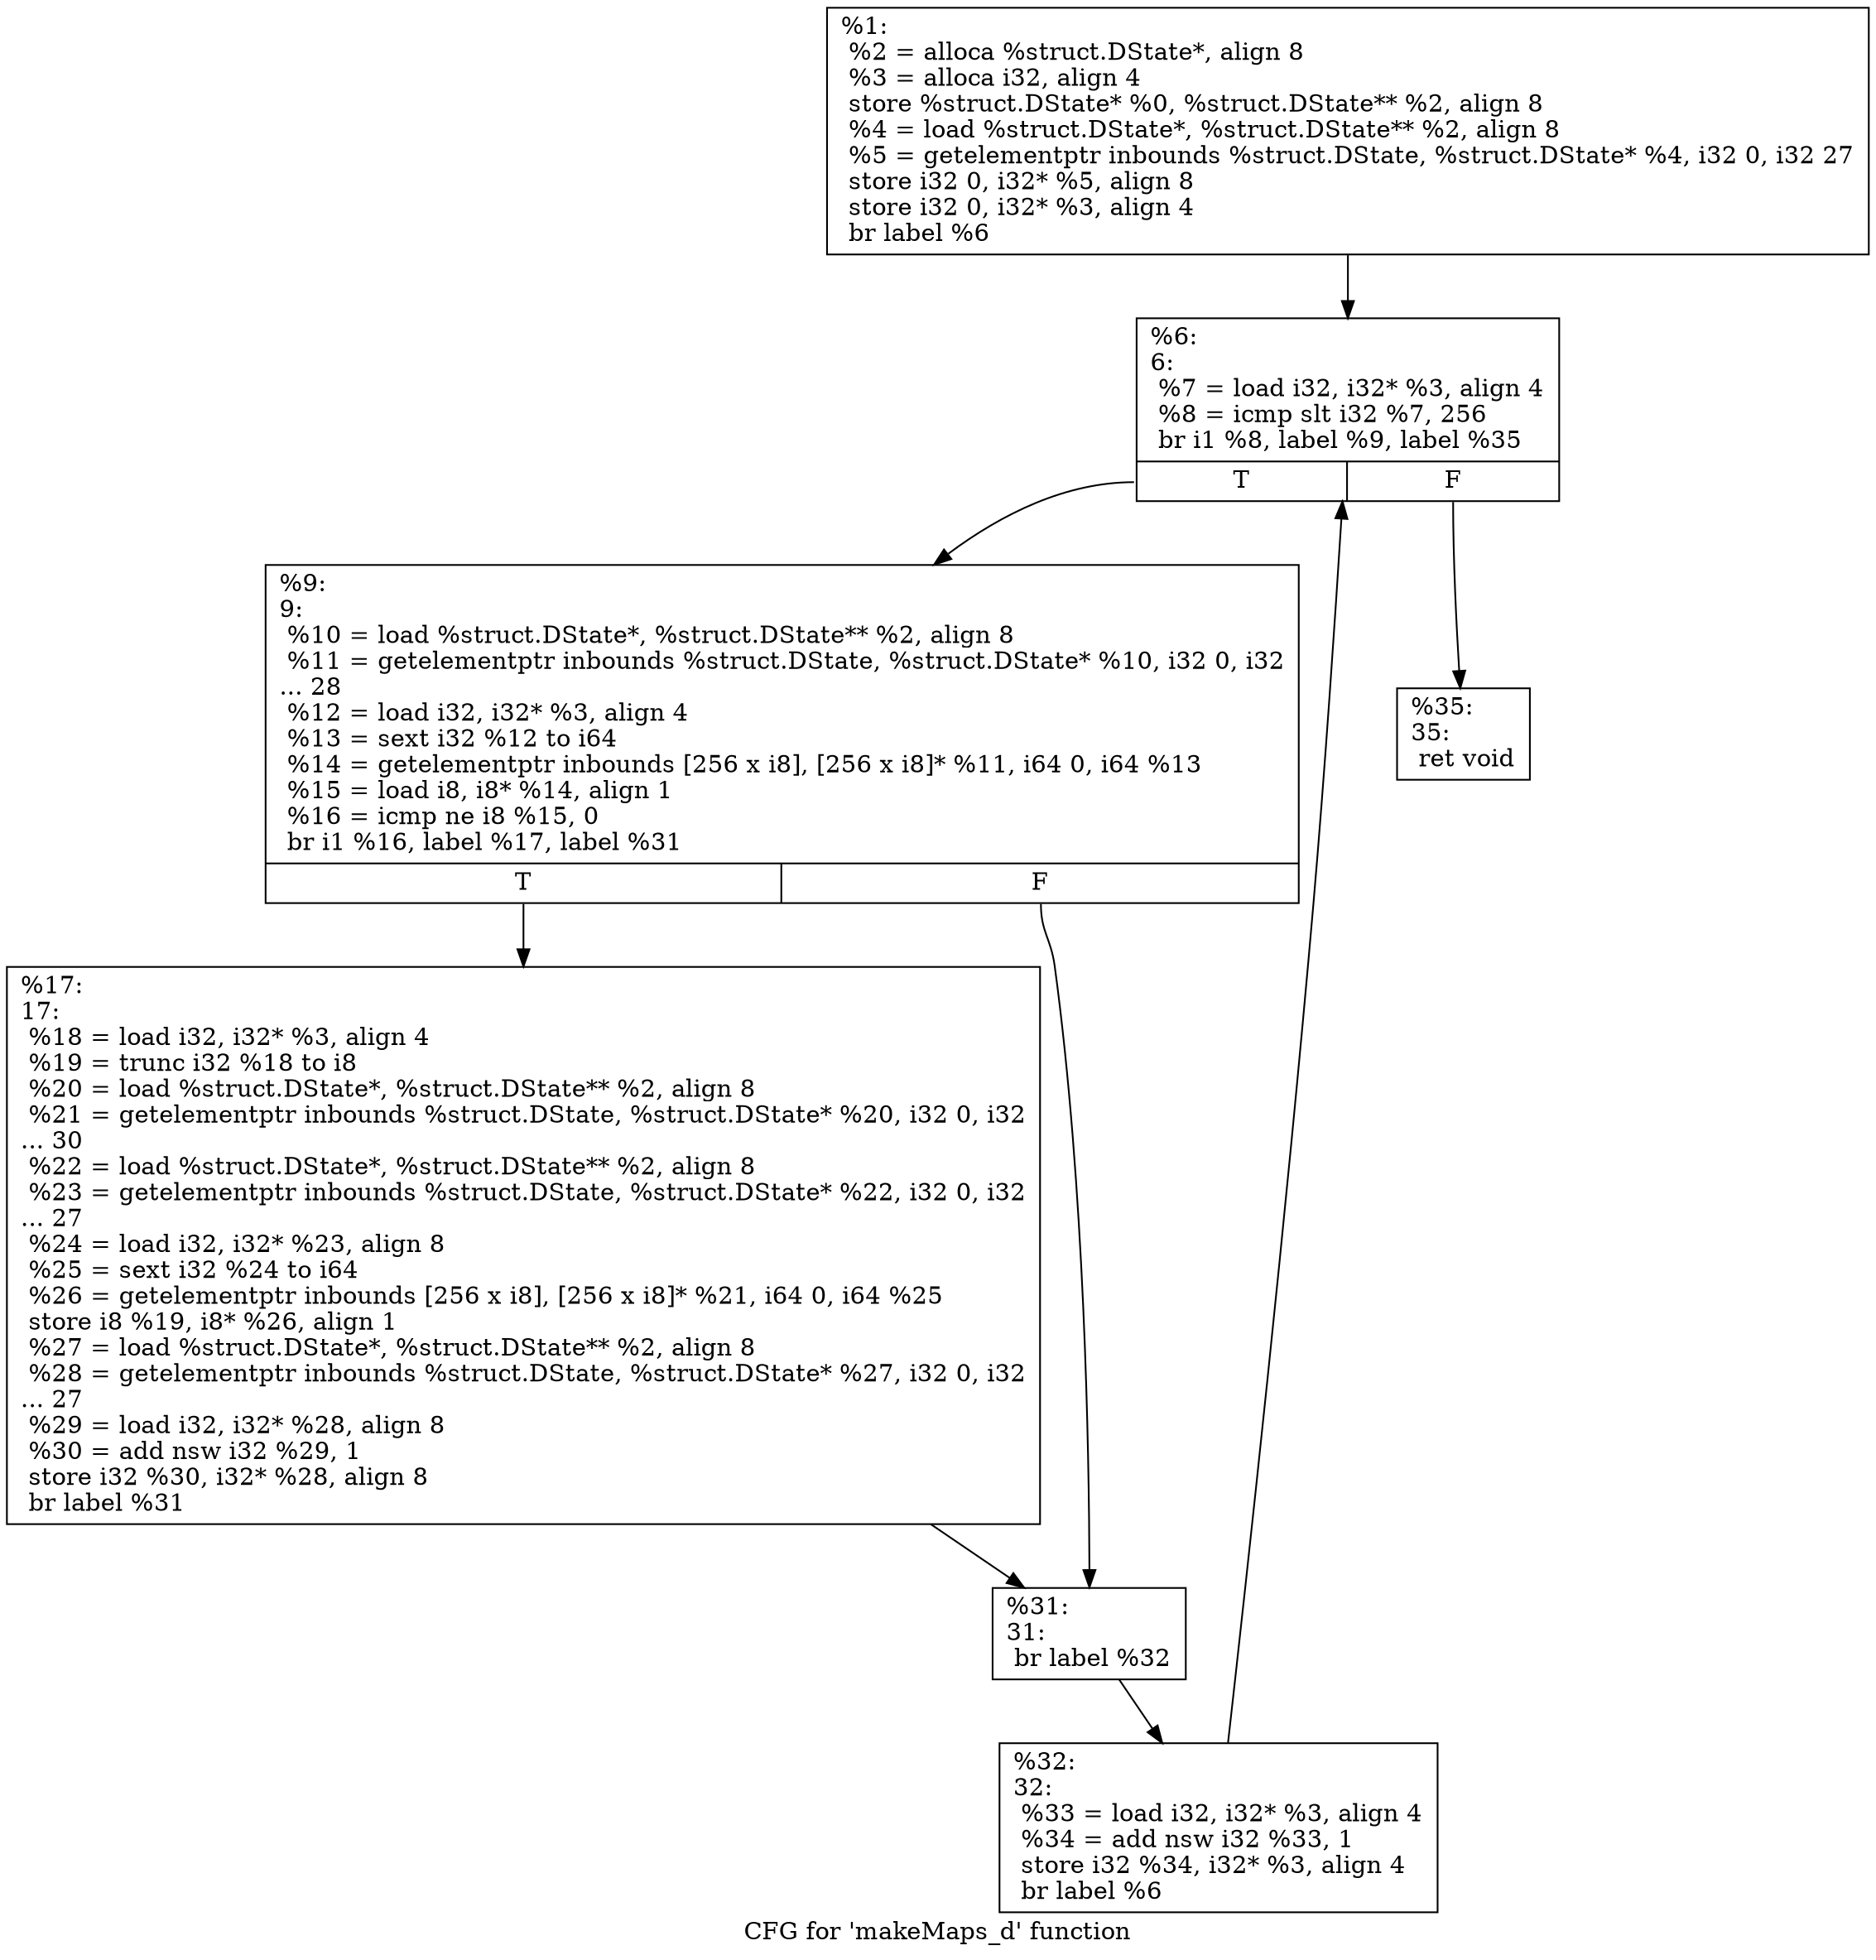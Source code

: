 digraph "CFG for 'makeMaps_d' function" {
	label="CFG for 'makeMaps_d' function";

	Node0x10f6a10 [shape=record,label="{%1:\l  %2 = alloca %struct.DState*, align 8\l  %3 = alloca i32, align 4\l  store %struct.DState* %0, %struct.DState** %2, align 8\l  %4 = load %struct.DState*, %struct.DState** %2, align 8\l  %5 = getelementptr inbounds %struct.DState, %struct.DState* %4, i32 0, i32 27\l  store i32 0, i32* %5, align 8\l  store i32 0, i32* %3, align 4\l  br label %6\l}"];
	Node0x10f6a10 -> Node0x10f6dc0;
	Node0x10f6dc0 [shape=record,label="{%6:\l6:                                                \l  %7 = load i32, i32* %3, align 4\l  %8 = icmp slt i32 %7, 256\l  br i1 %8, label %9, label %35\l|{<s0>T|<s1>F}}"];
	Node0x10f6dc0:s0 -> Node0x10f6bd0;
	Node0x10f6dc0:s1 -> Node0x10f6fd0;
	Node0x10f6bd0 [shape=record,label="{%9:\l9:                                                \l  %10 = load %struct.DState*, %struct.DState** %2, align 8\l  %11 = getelementptr inbounds %struct.DState, %struct.DState* %10, i32 0, i32\l... 28\l  %12 = load i32, i32* %3, align 4\l  %13 = sext i32 %12 to i64\l  %14 = getelementptr inbounds [256 x i8], [256 x i8]* %11, i64 0, i64 %13\l  %15 = load i8, i8* %14, align 1\l  %16 = icmp ne i8 %15, 0\l  br i1 %16, label %17, label %31\l|{<s0>T|<s1>F}}"];
	Node0x10f6bd0:s0 -> Node0x10f74f0;
	Node0x10f6bd0:s1 -> Node0x10f7540;
	Node0x10f74f0 [shape=record,label="{%17:\l17:                                               \l  %18 = load i32, i32* %3, align 4\l  %19 = trunc i32 %18 to i8\l  %20 = load %struct.DState*, %struct.DState** %2, align 8\l  %21 = getelementptr inbounds %struct.DState, %struct.DState* %20, i32 0, i32\l... 30\l  %22 = load %struct.DState*, %struct.DState** %2, align 8\l  %23 = getelementptr inbounds %struct.DState, %struct.DState* %22, i32 0, i32\l... 27\l  %24 = load i32, i32* %23, align 8\l  %25 = sext i32 %24 to i64\l  %26 = getelementptr inbounds [256 x i8], [256 x i8]* %21, i64 0, i64 %25\l  store i8 %19, i8* %26, align 1\l  %27 = load %struct.DState*, %struct.DState** %2, align 8\l  %28 = getelementptr inbounds %struct.DState, %struct.DState* %27, i32 0, i32\l... 27\l  %29 = load i32, i32* %28, align 8\l  %30 = add nsw i32 %29, 1\l  store i32 %30, i32* %28, align 8\l  br label %31\l}"];
	Node0x10f74f0 -> Node0x10f7540;
	Node0x10f7540 [shape=record,label="{%31:\l31:                                               \l  br label %32\l}"];
	Node0x10f7540 -> Node0x10f7ce0;
	Node0x10f7ce0 [shape=record,label="{%32:\l32:                                               \l  %33 = load i32, i32* %3, align 4\l  %34 = add nsw i32 %33, 1\l  store i32 %34, i32* %3, align 4\l  br label %6\l}"];
	Node0x10f7ce0 -> Node0x10f6dc0;
	Node0x10f6fd0 [shape=record,label="{%35:\l35:                                               \l  ret void\l}"];
}
